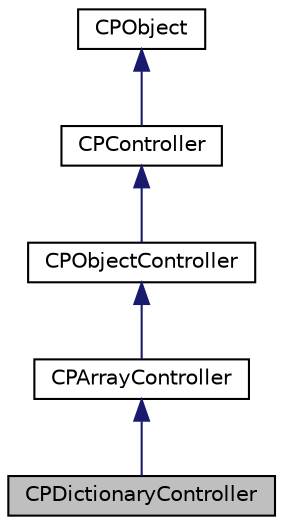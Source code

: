 digraph "CPDictionaryController"
{
  edge [fontname="Helvetica",fontsize="10",labelfontname="Helvetica",labelfontsize="10"];
  node [fontname="Helvetica",fontsize="10",shape=record];
  Node1 [label="CPDictionaryController",height=0.2,width=0.4,color="black", fillcolor="grey75", style="filled" fontcolor="black"];
  Node2 -> Node1 [dir="back",color="midnightblue",fontsize="10",style="solid",fontname="Helvetica"];
  Node2 [label="CPArrayController",height=0.2,width=0.4,color="black", fillcolor="white", style="filled",URL="$interface_c_p_array_controller.html"];
  Node3 -> Node2 [dir="back",color="midnightblue",fontsize="10",style="solid",fontname="Helvetica"];
  Node3 [label="CPObjectController",height=0.2,width=0.4,color="black", fillcolor="white", style="filled",URL="$interface_c_p_object_controller.html"];
  Node4 -> Node3 [dir="back",color="midnightblue",fontsize="10",style="solid",fontname="Helvetica"];
  Node4 [label="CPController",height=0.2,width=0.4,color="black", fillcolor="white", style="filled",URL="$interface_c_p_controller.html"];
  Node5 -> Node4 [dir="back",color="midnightblue",fontsize="10",style="solid",fontname="Helvetica"];
  Node5 [label="CPObject",height=0.2,width=0.4,color="black", fillcolor="white", style="filled",URL="$class_c_p_object.html"];
}
